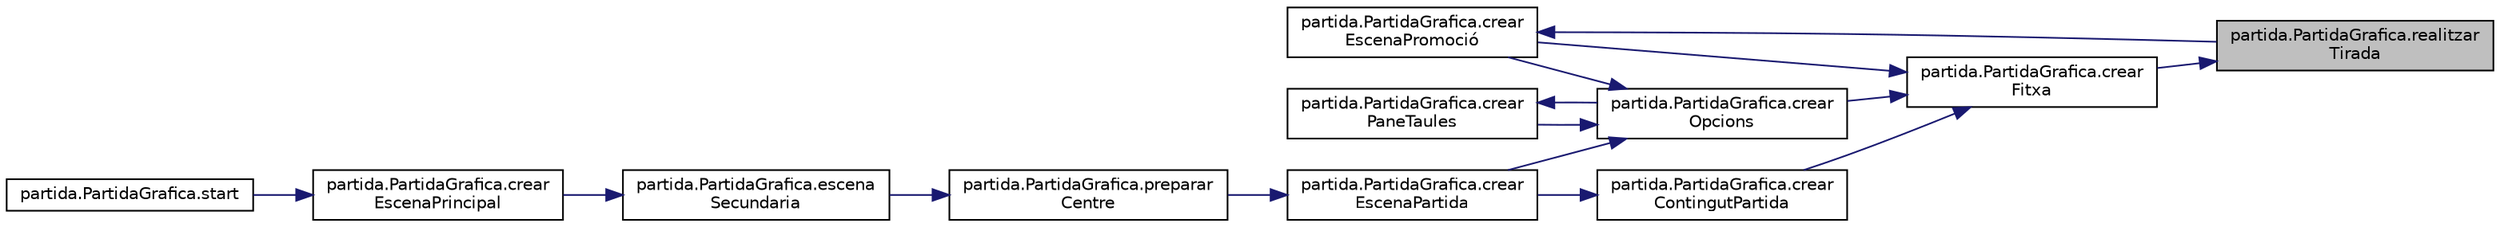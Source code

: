digraph "partida.PartidaGrafica.realitzarTirada"
{
 // LATEX_PDF_SIZE
  edge [fontname="Helvetica",fontsize="10",labelfontname="Helvetica",labelfontsize="10"];
  node [fontname="Helvetica",fontsize="10",shape=record];
  rankdir="RL";
  Node1 [label="partida.PartidaGrafica.realitzar\lTirada",height=0.2,width=0.4,color="black", fillcolor="grey75", style="filled", fontcolor="black",tooltip="Realitza una tirada."];
  Node1 -> Node2 [dir="back",color="midnightblue",fontsize="10",style="solid"];
  Node2 [label="partida.PartidaGrafica.crear\lFitxa",height=0.2,width=0.4,color="black", fillcolor="white", style="filled",URL="$classpartida_1_1_partida_grafica.html#ad79e50c713a3e043355a0f20f9cc5cea",tooltip="Crea la fitxa gràfica que anirà al taulell gràfic."];
  Node2 -> Node3 [dir="back",color="midnightblue",fontsize="10",style="solid"];
  Node3 [label="partida.PartidaGrafica.crear\lContingutPartida",height=0.2,width=0.4,color="black", fillcolor="white", style="filled",URL="$classpartida_1_1_partida_grafica.html#a591e5560274bfbc48b1981eced48ebae",tooltip="Crea el taulell i posiciona les peces."];
  Node3 -> Node4 [dir="back",color="midnightblue",fontsize="10",style="solid"];
  Node4 [label="partida.PartidaGrafica.crear\lEscenaPartida",height=0.2,width=0.4,color="black", fillcolor="white", style="filled",URL="$classpartida_1_1_partida_grafica.html#a3b11d63e2d592d926ef4ca45a4148dc7",tooltip="Crea l'escena partida."];
  Node4 -> Node5 [dir="back",color="midnightblue",fontsize="10",style="solid"];
  Node5 [label="partida.PartidaGrafica.preparar\lCentre",height=0.2,width=0.4,color="black", fillcolor="white", style="filled",URL="$classpartida_1_1_partida_grafica.html#a24051d5d02bee4cb623a58dd021c066e",tooltip="Es prepara el centre per l'escena secundaria."];
  Node5 -> Node6 [dir="back",color="midnightblue",fontsize="10",style="solid"];
  Node6 [label="partida.PartidaGrafica.escena\lSecundaria",height=0.2,width=0.4,color="black", fillcolor="white", style="filled",URL="$classpartida_1_1_partida_grafica.html#a32e9bb5299be820aef87ea3f58fda6bd",tooltip="Crea l'escena secundaria."];
  Node6 -> Node7 [dir="back",color="midnightblue",fontsize="10",style="solid"];
  Node7 [label="partida.PartidaGrafica.crear\lEscenaPrincipal",height=0.2,width=0.4,color="black", fillcolor="white", style="filled",URL="$classpartida_1_1_partida_grafica.html#a152d398be779196906064f031d898390",tooltip="Crea l'escena principal."];
  Node7 -> Node8 [dir="back",color="midnightblue",fontsize="10",style="solid"];
  Node8 [label="partida.PartidaGrafica.start",height=0.2,width=0.4,color="black", fillcolor="white", style="filled",URL="$classpartida_1_1_partida_grafica.html#a8861a2699c3708a4db945ab4c9087cb3",tooltip=" "];
  Node2 -> Node9 [dir="back",color="midnightblue",fontsize="10",style="solid"];
  Node9 [label="partida.PartidaGrafica.crear\lEscenaPromoció",height=0.2,width=0.4,color="black", fillcolor="white", style="filled",URL="$classpartida_1_1_partida_grafica.html#a8019015902aff562d5c2b747ccfe58c2",tooltip="Crea panell per fer la promoció"];
  Node9 -> Node1 [dir="back",color="midnightblue",fontsize="10",style="solid"];
  Node2 -> Node10 [dir="back",color="midnightblue",fontsize="10",style="solid"];
  Node10 [label="partida.PartidaGrafica.crear\lOpcions",height=0.2,width=0.4,color="black", fillcolor="white", style="filled",URL="$classpartida_1_1_partida_grafica.html#adba25a1c270fb61aadd0c60b50569e0c",tooltip="Crea les opcions que es podran fer durant la partida."];
  Node10 -> Node4 [dir="back",color="midnightblue",fontsize="10",style="solid"];
  Node10 -> Node9 [dir="back",color="midnightblue",fontsize="10",style="solid"];
  Node10 -> Node11 [dir="back",color="midnightblue",fontsize="10",style="solid"];
  Node11 [label="partida.PartidaGrafica.crear\lPaneTaules",height=0.2,width=0.4,color="black", fillcolor="white", style="filled",URL="$classpartida_1_1_partida_grafica.html#a5d30947acec27f26fe79c92f36ef7efc",tooltip="Crea un panell per acceptar/declinar les taules un cop s'han demanat."];
  Node11 -> Node10 [dir="back",color="midnightblue",fontsize="10",style="solid"];
}
